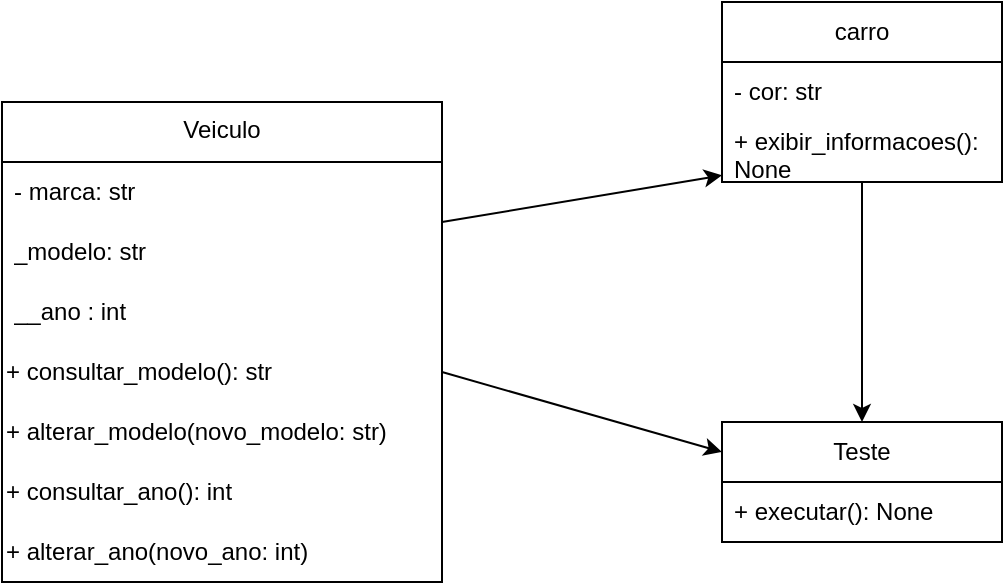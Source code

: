 <mxfile><diagram id="YkZe6sISuQGO5yYt8Eyl" name="Page-1"><mxGraphModel dx="576" dy="475" grid="1" gridSize="10" guides="1" tooltips="1" connect="1" arrows="1" fold="1" page="1" pageScale="1" pageWidth="850" pageHeight="1100" math="0" shadow="0"><root><mxCell id="0"/><mxCell id="1" parent="0"/><mxCell id="2" value="Veiculo" style="swimlane;fontStyle=0;childLayout=stackLayout;horizontal=1;startSize=30;horizontalStack=0;resizeParent=1;resizeParentMax=0;resizeLast=0;collapsible=1;marginBottom=0;whiteSpace=wrap;html=1;verticalAlign=top;" parent="1" vertex="1"><mxGeometry x="40" y="130" width="220" height="240" as="geometry"/></mxCell><mxCell id="3" value="- marca: str" style="text;strokeColor=none;fillColor=none;align=left;verticalAlign=middle;spacingLeft=4;spacingRight=4;overflow=hidden;points=[[0,0.5],[1,0.5]];portConstraint=eastwest;rotatable=0;whiteSpace=wrap;html=1;" parent="2" vertex="1"><mxGeometry y="30" width="220" height="30" as="geometry"/></mxCell><mxCell id="4" value="_modelo: str" style="text;strokeColor=none;fillColor=none;align=left;verticalAlign=middle;spacingLeft=4;spacingRight=4;overflow=hidden;points=[[0,0.5],[1,0.5]];portConstraint=eastwest;rotatable=0;whiteSpace=wrap;html=1;" parent="2" vertex="1"><mxGeometry y="60" width="220" height="30" as="geometry"/></mxCell><mxCell id="5" value="__ano : int" style="text;strokeColor=none;fillColor=none;align=left;verticalAlign=middle;spacingLeft=4;spacingRight=4;overflow=hidden;points=[[0,0.5],[1,0.5]];portConstraint=eastwest;rotatable=0;whiteSpace=wrap;html=1;" parent="2" vertex="1"><mxGeometry y="90" width="220" height="30" as="geometry"/></mxCell><mxCell id="26" value="+ consultar_modelo(): str" style="text;html=1;strokeColor=none;fillColor=none;align=left;verticalAlign=middle;whiteSpace=wrap;rounded=0;" parent="2" vertex="1"><mxGeometry y="120" width="220" height="30" as="geometry"/></mxCell><mxCell id="24" value="+ alterar_modelo(novo_modelo: str)" style="text;html=1;strokeColor=none;fillColor=none;align=left;verticalAlign=middle;whiteSpace=wrap;rounded=0;" parent="2" vertex="1"><mxGeometry y="150" width="220" height="30" as="geometry"/></mxCell><mxCell id="23" value="+ consultar_ano(): int" style="text;html=1;strokeColor=none;fillColor=none;align=left;verticalAlign=middle;whiteSpace=wrap;rounded=0;" parent="2" vertex="1"><mxGeometry y="180" width="220" height="30" as="geometry"/></mxCell><mxCell id="27" value="+ alterar_ano(novo_ano: int)" style="text;html=1;strokeColor=none;fillColor=none;align=left;verticalAlign=middle;whiteSpace=wrap;rounded=0;" parent="2" vertex="1"><mxGeometry y="210" width="220" height="30" as="geometry"/></mxCell><mxCell id="6" value="Teste" style="swimlane;fontStyle=0;childLayout=stackLayout;horizontal=1;startSize=30;horizontalStack=0;resizeParent=1;resizeParentMax=0;resizeLast=0;collapsible=1;marginBottom=0;whiteSpace=wrap;html=1;" parent="1" vertex="1"><mxGeometry x="400" y="290" width="140" height="60" as="geometry"/></mxCell><mxCell id="7" value="+ executar(): None" style="text;strokeColor=none;fillColor=none;align=left;verticalAlign=middle;spacingLeft=4;spacingRight=4;overflow=hidden;points=[[0,0.5],[1,0.5]];portConstraint=eastwest;rotatable=0;whiteSpace=wrap;html=1;" parent="6" vertex="1"><mxGeometry y="30" width="140" height="30" as="geometry"/></mxCell><mxCell id="16" value="" style="edgeStyle=none;html=1;" parent="1" source="10" target="6" edge="1"><mxGeometry relative="1" as="geometry"><mxPoint x="400" y="260" as="targetPoint"/></mxGeometry></mxCell><mxCell id="10" value="carro" style="swimlane;fontStyle=0;childLayout=stackLayout;horizontal=1;startSize=30;horizontalStack=0;resizeParent=1;resizeParentMax=0;resizeLast=0;collapsible=1;marginBottom=0;whiteSpace=wrap;html=1;" parent="1" vertex="1"><mxGeometry x="400" y="80" width="140" height="90" as="geometry"/></mxCell><mxCell id="11" value="- cor: str" style="text;strokeColor=none;fillColor=none;align=left;verticalAlign=middle;spacingLeft=4;spacingRight=4;overflow=hidden;points=[[0,0.5],[1,0.5]];portConstraint=eastwest;rotatable=0;whiteSpace=wrap;html=1;" parent="10" vertex="1"><mxGeometry y="30" width="140" height="30" as="geometry"/></mxCell><mxCell id="12" value="+ exibir_informacoes(): None" style="text;strokeColor=none;fillColor=none;align=left;verticalAlign=middle;spacingLeft=4;spacingRight=4;overflow=hidden;points=[[0,0.5],[1,0.5]];portConstraint=eastwest;rotatable=0;whiteSpace=wrap;html=1;" parent="10" vertex="1"><mxGeometry y="60" width="140" height="30" as="geometry"/></mxCell><mxCell id="14" style="edgeStyle=none;html=1;" parent="1" target="12" edge="1"><mxGeometry relative="1" as="geometry"><mxPoint x="260" y="190" as="sourcePoint"/></mxGeometry></mxCell><mxCell id="15" style="edgeStyle=none;html=1;entryX=0;entryY=0.25;entryDx=0;entryDy=0;exitX=1;exitY=0.5;exitDx=0;exitDy=0;" parent="1" source="26" target="6" edge="1"><mxGeometry relative="1" as="geometry"><mxPoint x="395.04" y="327.99" as="targetPoint"/></mxGeometry></mxCell></root></mxGraphModel></diagram></mxfile>